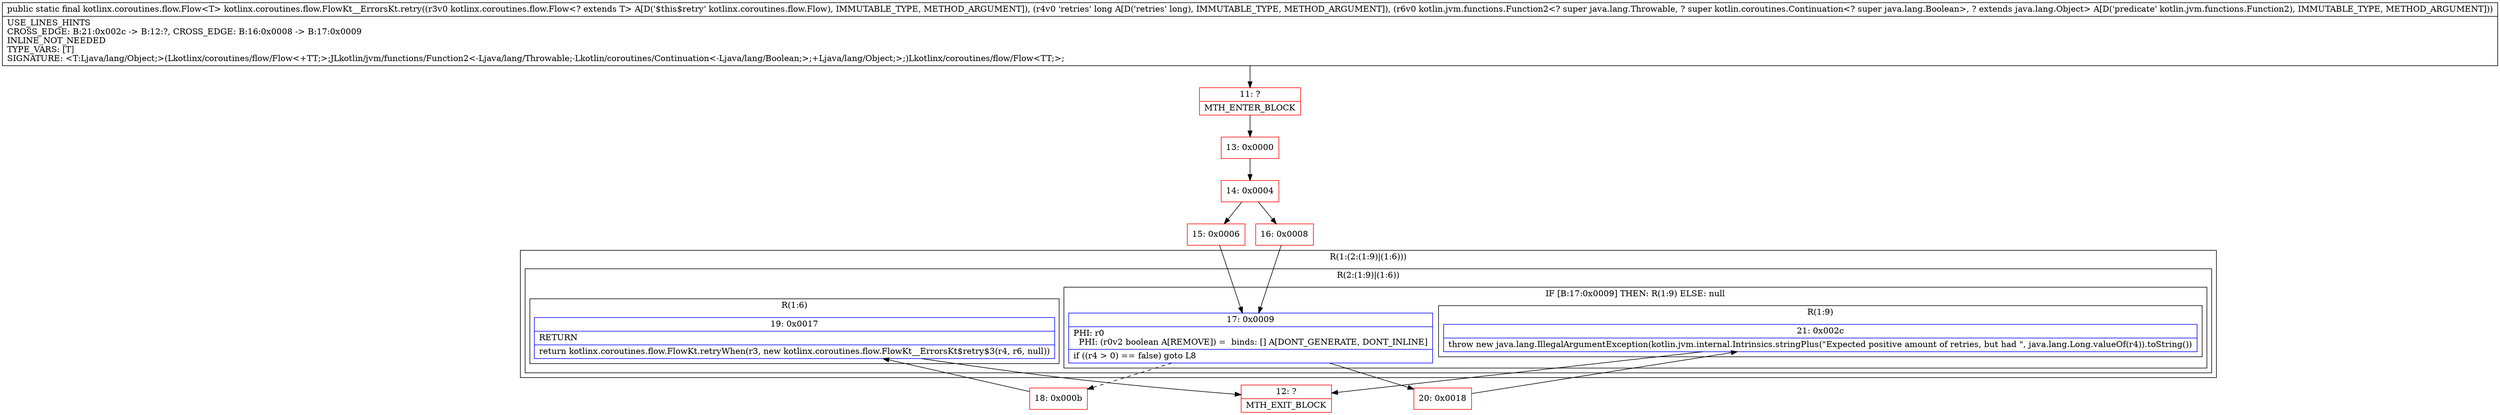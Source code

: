 digraph "CFG forkotlinx.coroutines.flow.FlowKt__ErrorsKt.retry(Lkotlinx\/coroutines\/flow\/Flow;JLkotlin\/jvm\/functions\/Function2;)Lkotlinx\/coroutines\/flow\/Flow;" {
subgraph cluster_Region_1852676985 {
label = "R(1:(2:(1:9)|(1:6)))";
node [shape=record,color=blue];
subgraph cluster_Region_927382604 {
label = "R(2:(1:9)|(1:6))";
node [shape=record,color=blue];
subgraph cluster_IfRegion_1359613906 {
label = "IF [B:17:0x0009] THEN: R(1:9) ELSE: null";
node [shape=record,color=blue];
Node_17 [shape=record,label="{17\:\ 0x0009|PHI: r0 \l  PHI: (r0v2 boolean A[REMOVE]) =  binds: [] A[DONT_GENERATE, DONT_INLINE]\l|if ((r4 \> 0) == false) goto L8\l}"];
subgraph cluster_Region_614836979 {
label = "R(1:9)";
node [shape=record,color=blue];
Node_21 [shape=record,label="{21\:\ 0x002c|throw new java.lang.IllegalArgumentException(kotlin.jvm.internal.Intrinsics.stringPlus(\"Expected positive amount of retries, but had \", java.lang.Long.valueOf(r4)).toString())\l}"];
}
}
subgraph cluster_Region_638667597 {
label = "R(1:6)";
node [shape=record,color=blue];
Node_19 [shape=record,label="{19\:\ 0x0017|RETURN\l|return kotlinx.coroutines.flow.FlowKt.retryWhen(r3, new kotlinx.coroutines.flow.FlowKt__ErrorsKt$retry$3(r4, r6, null))\l}"];
}
}
}
Node_11 [shape=record,color=red,label="{11\:\ ?|MTH_ENTER_BLOCK\l}"];
Node_13 [shape=record,color=red,label="{13\:\ 0x0000}"];
Node_14 [shape=record,color=red,label="{14\:\ 0x0004}"];
Node_15 [shape=record,color=red,label="{15\:\ 0x0006}"];
Node_18 [shape=record,color=red,label="{18\:\ 0x000b}"];
Node_12 [shape=record,color=red,label="{12\:\ ?|MTH_EXIT_BLOCK\l}"];
Node_20 [shape=record,color=red,label="{20\:\ 0x0018}"];
Node_16 [shape=record,color=red,label="{16\:\ 0x0008}"];
MethodNode[shape=record,label="{public static final kotlinx.coroutines.flow.Flow\<T\> kotlinx.coroutines.flow.FlowKt__ErrorsKt.retry((r3v0 kotlinx.coroutines.flow.Flow\<? extends T\> A[D('$this$retry' kotlinx.coroutines.flow.Flow), IMMUTABLE_TYPE, METHOD_ARGUMENT]), (r4v0 'retries' long A[D('retries' long), IMMUTABLE_TYPE, METHOD_ARGUMENT]), (r6v0 kotlin.jvm.functions.Function2\<? super java.lang.Throwable, ? super kotlin.coroutines.Continuation\<? super java.lang.Boolean\>, ? extends java.lang.Object\> A[D('predicate' kotlin.jvm.functions.Function2), IMMUTABLE_TYPE, METHOD_ARGUMENT]))  | USE_LINES_HINTS\lCROSS_EDGE: B:21:0x002c \-\> B:12:?, CROSS_EDGE: B:16:0x0008 \-\> B:17:0x0009\lINLINE_NOT_NEEDED\lTYPE_VARS: [T]\lSIGNATURE: \<T:Ljava\/lang\/Object;\>(Lkotlinx\/coroutines\/flow\/Flow\<+TT;\>;JLkotlin\/jvm\/functions\/Function2\<\-Ljava\/lang\/Throwable;\-Lkotlin\/coroutines\/Continuation\<\-Ljava\/lang\/Boolean;\>;+Ljava\/lang\/Object;\>;)Lkotlinx\/coroutines\/flow\/Flow\<TT;\>;\l}"];
MethodNode -> Node_11;Node_17 -> Node_18[style=dashed];
Node_17 -> Node_20;
Node_21 -> Node_12;
Node_19 -> Node_12;
Node_11 -> Node_13;
Node_13 -> Node_14;
Node_14 -> Node_15;
Node_14 -> Node_16;
Node_15 -> Node_17;
Node_18 -> Node_19;
Node_20 -> Node_21;
Node_16 -> Node_17;
}

